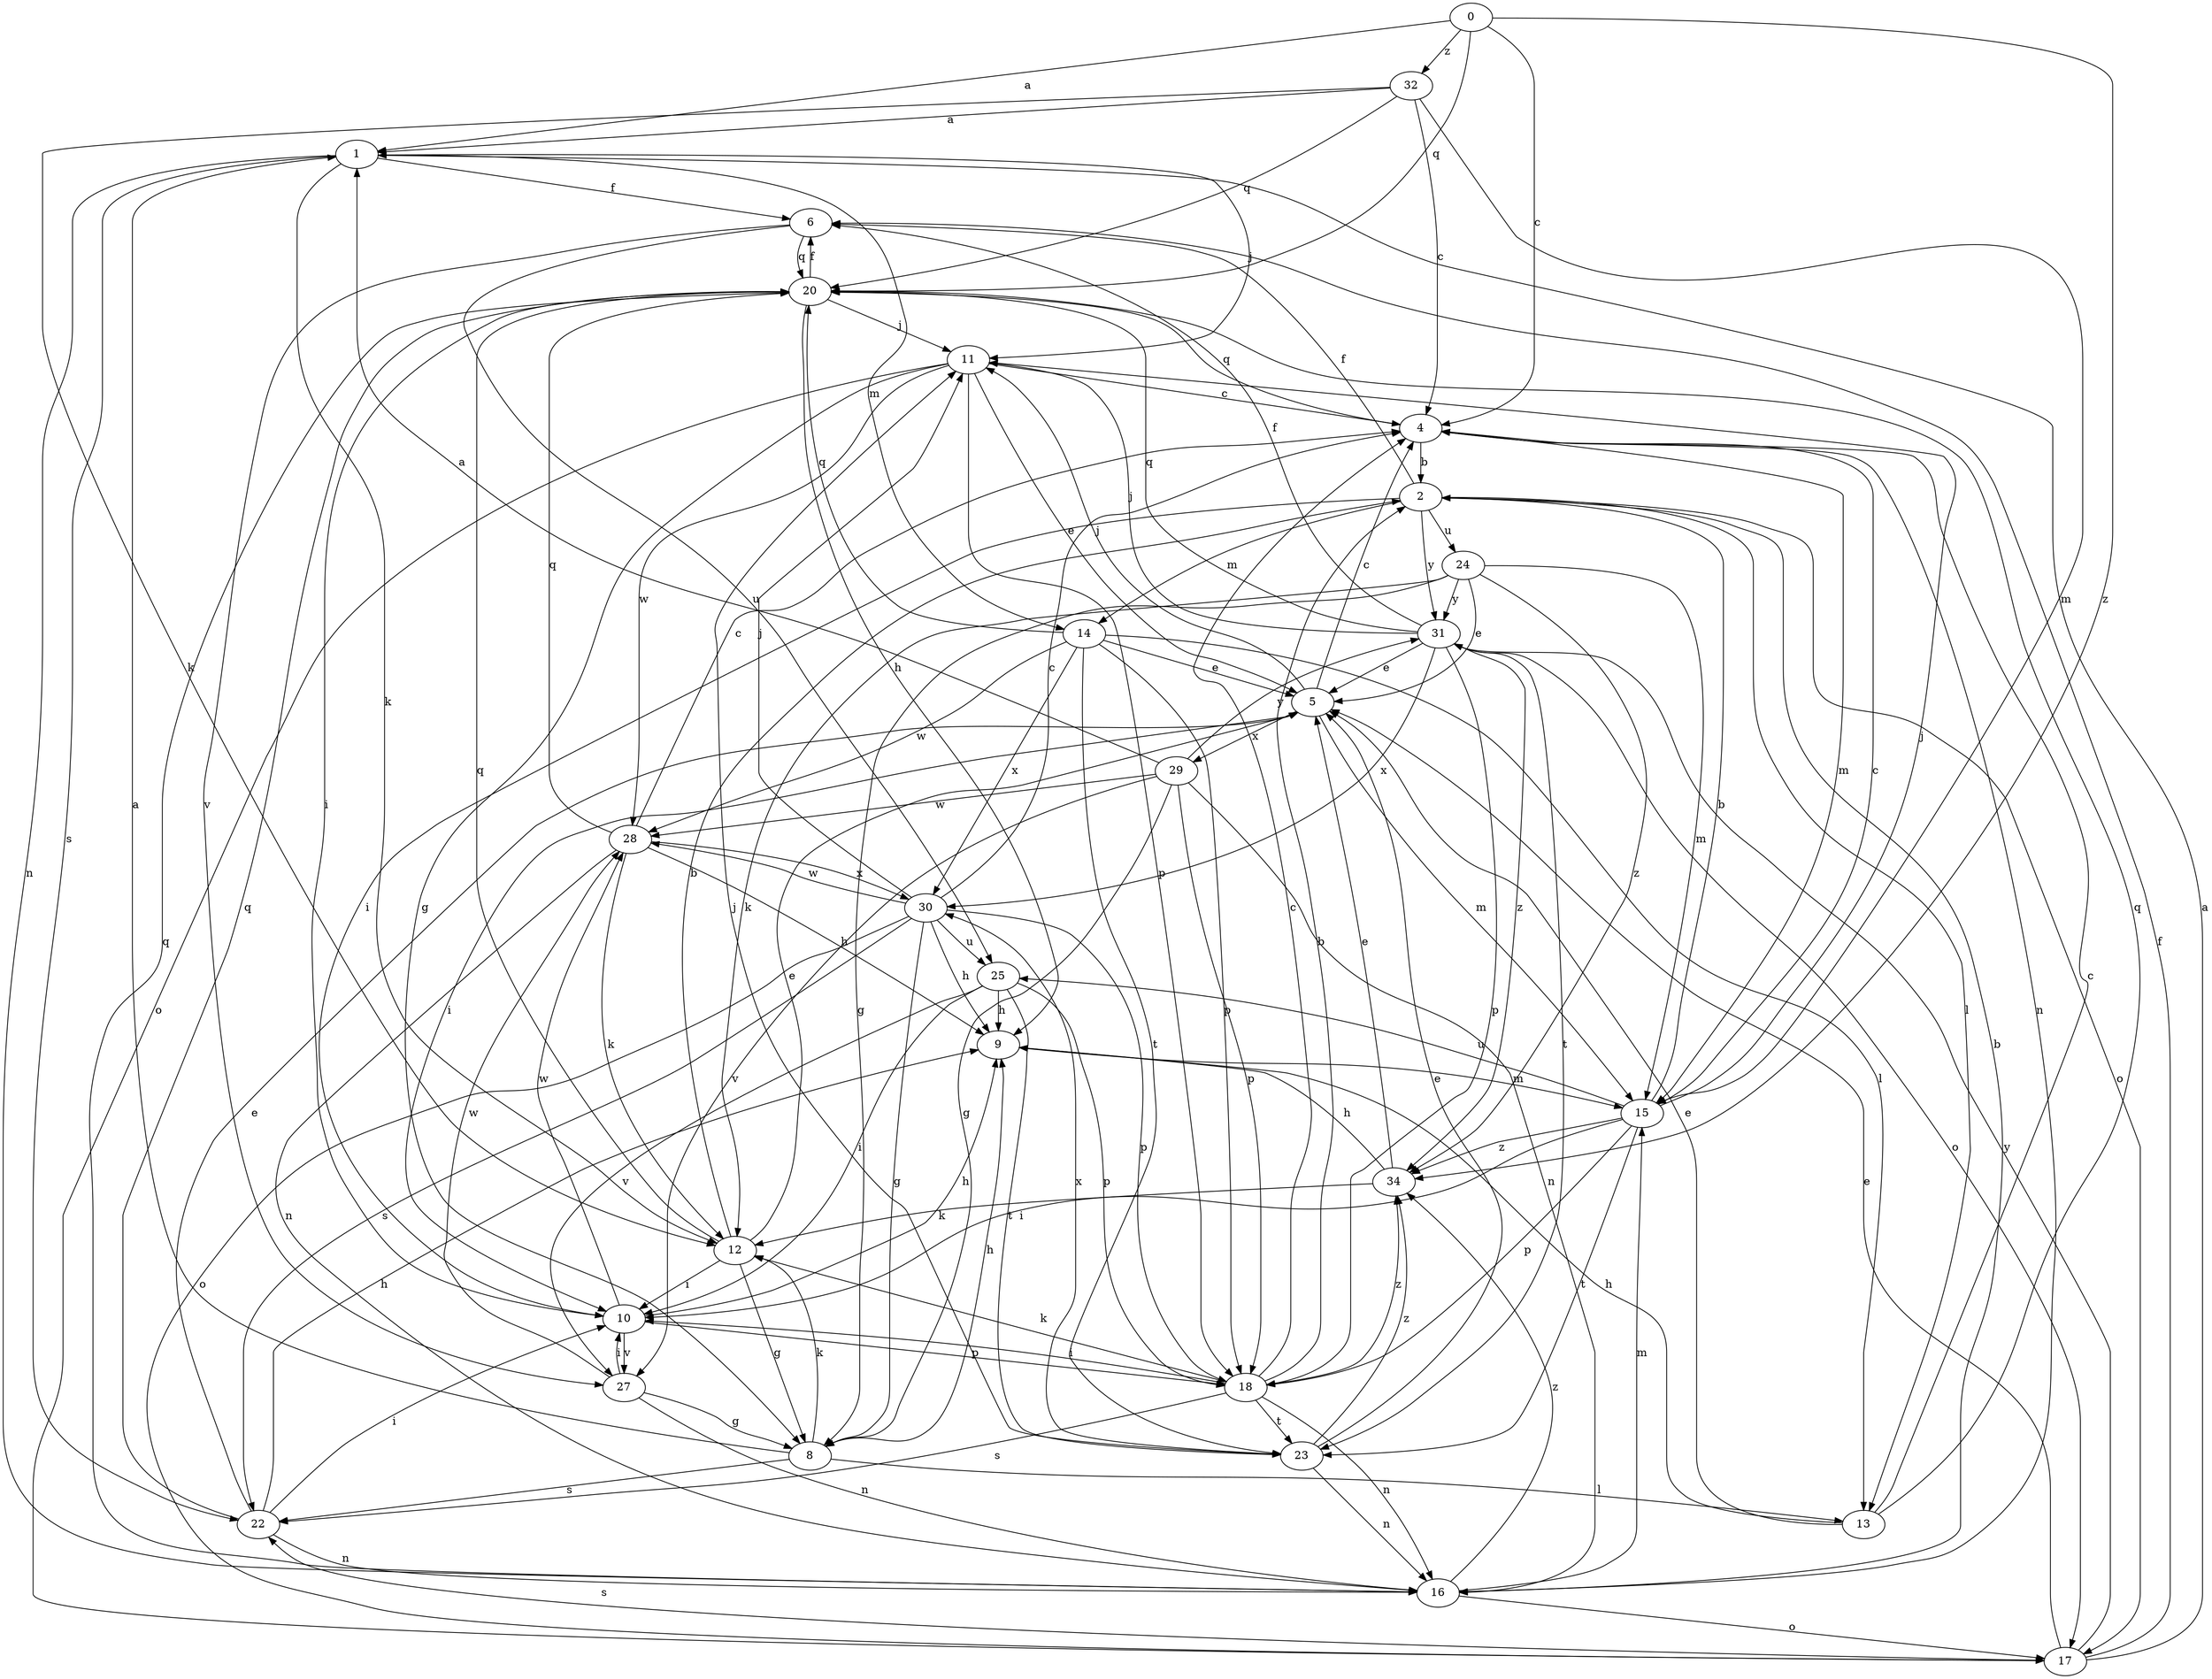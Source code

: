 strict digraph  {
0;
1;
2;
4;
5;
6;
8;
9;
10;
11;
12;
13;
14;
15;
16;
17;
18;
20;
22;
23;
24;
25;
27;
28;
29;
30;
31;
32;
34;
0 -> 1  [label=a];
0 -> 4  [label=c];
0 -> 20  [label=q];
0 -> 32  [label=z];
0 -> 34  [label=z];
1 -> 6  [label=f];
1 -> 11  [label=j];
1 -> 12  [label=k];
1 -> 14  [label=m];
1 -> 16  [label=n];
1 -> 22  [label=s];
2 -> 6  [label=f];
2 -> 10  [label=i];
2 -> 13  [label=l];
2 -> 14  [label=m];
2 -> 17  [label=o];
2 -> 24  [label=u];
2 -> 31  [label=y];
4 -> 2  [label=b];
4 -> 15  [label=m];
4 -> 16  [label=n];
4 -> 20  [label=q];
5 -> 4  [label=c];
5 -> 10  [label=i];
5 -> 11  [label=j];
5 -> 15  [label=m];
5 -> 29  [label=x];
6 -> 20  [label=q];
6 -> 25  [label=u];
6 -> 27  [label=v];
8 -> 1  [label=a];
8 -> 9  [label=h];
8 -> 12  [label=k];
8 -> 13  [label=l];
8 -> 22  [label=s];
9 -> 15  [label=m];
10 -> 9  [label=h];
10 -> 18  [label=p];
10 -> 27  [label=v];
10 -> 28  [label=w];
11 -> 4  [label=c];
11 -> 5  [label=e];
11 -> 8  [label=g];
11 -> 17  [label=o];
11 -> 18  [label=p];
11 -> 28  [label=w];
12 -> 2  [label=b];
12 -> 5  [label=e];
12 -> 8  [label=g];
12 -> 10  [label=i];
12 -> 20  [label=q];
13 -> 4  [label=c];
13 -> 5  [label=e];
13 -> 9  [label=h];
13 -> 20  [label=q];
14 -> 5  [label=e];
14 -> 13  [label=l];
14 -> 18  [label=p];
14 -> 20  [label=q];
14 -> 23  [label=t];
14 -> 28  [label=w];
14 -> 30  [label=x];
15 -> 2  [label=b];
15 -> 4  [label=c];
15 -> 10  [label=i];
15 -> 11  [label=j];
15 -> 18  [label=p];
15 -> 23  [label=t];
15 -> 25  [label=u];
15 -> 34  [label=z];
16 -> 2  [label=b];
16 -> 15  [label=m];
16 -> 17  [label=o];
16 -> 20  [label=q];
16 -> 34  [label=z];
17 -> 1  [label=a];
17 -> 5  [label=e];
17 -> 6  [label=f];
17 -> 22  [label=s];
17 -> 31  [label=y];
18 -> 2  [label=b];
18 -> 4  [label=c];
18 -> 10  [label=i];
18 -> 12  [label=k];
18 -> 16  [label=n];
18 -> 22  [label=s];
18 -> 23  [label=t];
18 -> 34  [label=z];
20 -> 6  [label=f];
20 -> 9  [label=h];
20 -> 10  [label=i];
20 -> 11  [label=j];
22 -> 5  [label=e];
22 -> 9  [label=h];
22 -> 10  [label=i];
22 -> 16  [label=n];
22 -> 20  [label=q];
23 -> 5  [label=e];
23 -> 11  [label=j];
23 -> 16  [label=n];
23 -> 30  [label=x];
23 -> 34  [label=z];
24 -> 5  [label=e];
24 -> 8  [label=g];
24 -> 12  [label=k];
24 -> 15  [label=m];
24 -> 31  [label=y];
24 -> 34  [label=z];
25 -> 9  [label=h];
25 -> 10  [label=i];
25 -> 18  [label=p];
25 -> 23  [label=t];
25 -> 27  [label=v];
27 -> 8  [label=g];
27 -> 10  [label=i];
27 -> 16  [label=n];
27 -> 28  [label=w];
28 -> 4  [label=c];
28 -> 9  [label=h];
28 -> 12  [label=k];
28 -> 16  [label=n];
28 -> 20  [label=q];
28 -> 30  [label=x];
29 -> 1  [label=a];
29 -> 8  [label=g];
29 -> 16  [label=n];
29 -> 18  [label=p];
29 -> 27  [label=v];
29 -> 28  [label=w];
29 -> 31  [label=y];
30 -> 4  [label=c];
30 -> 8  [label=g];
30 -> 9  [label=h];
30 -> 11  [label=j];
30 -> 17  [label=o];
30 -> 18  [label=p];
30 -> 22  [label=s];
30 -> 25  [label=u];
30 -> 28  [label=w];
31 -> 5  [label=e];
31 -> 6  [label=f];
31 -> 11  [label=j];
31 -> 17  [label=o];
31 -> 18  [label=p];
31 -> 20  [label=q];
31 -> 23  [label=t];
31 -> 30  [label=x];
31 -> 34  [label=z];
32 -> 1  [label=a];
32 -> 4  [label=c];
32 -> 12  [label=k];
32 -> 15  [label=m];
32 -> 20  [label=q];
34 -> 5  [label=e];
34 -> 9  [label=h];
34 -> 12  [label=k];
}
